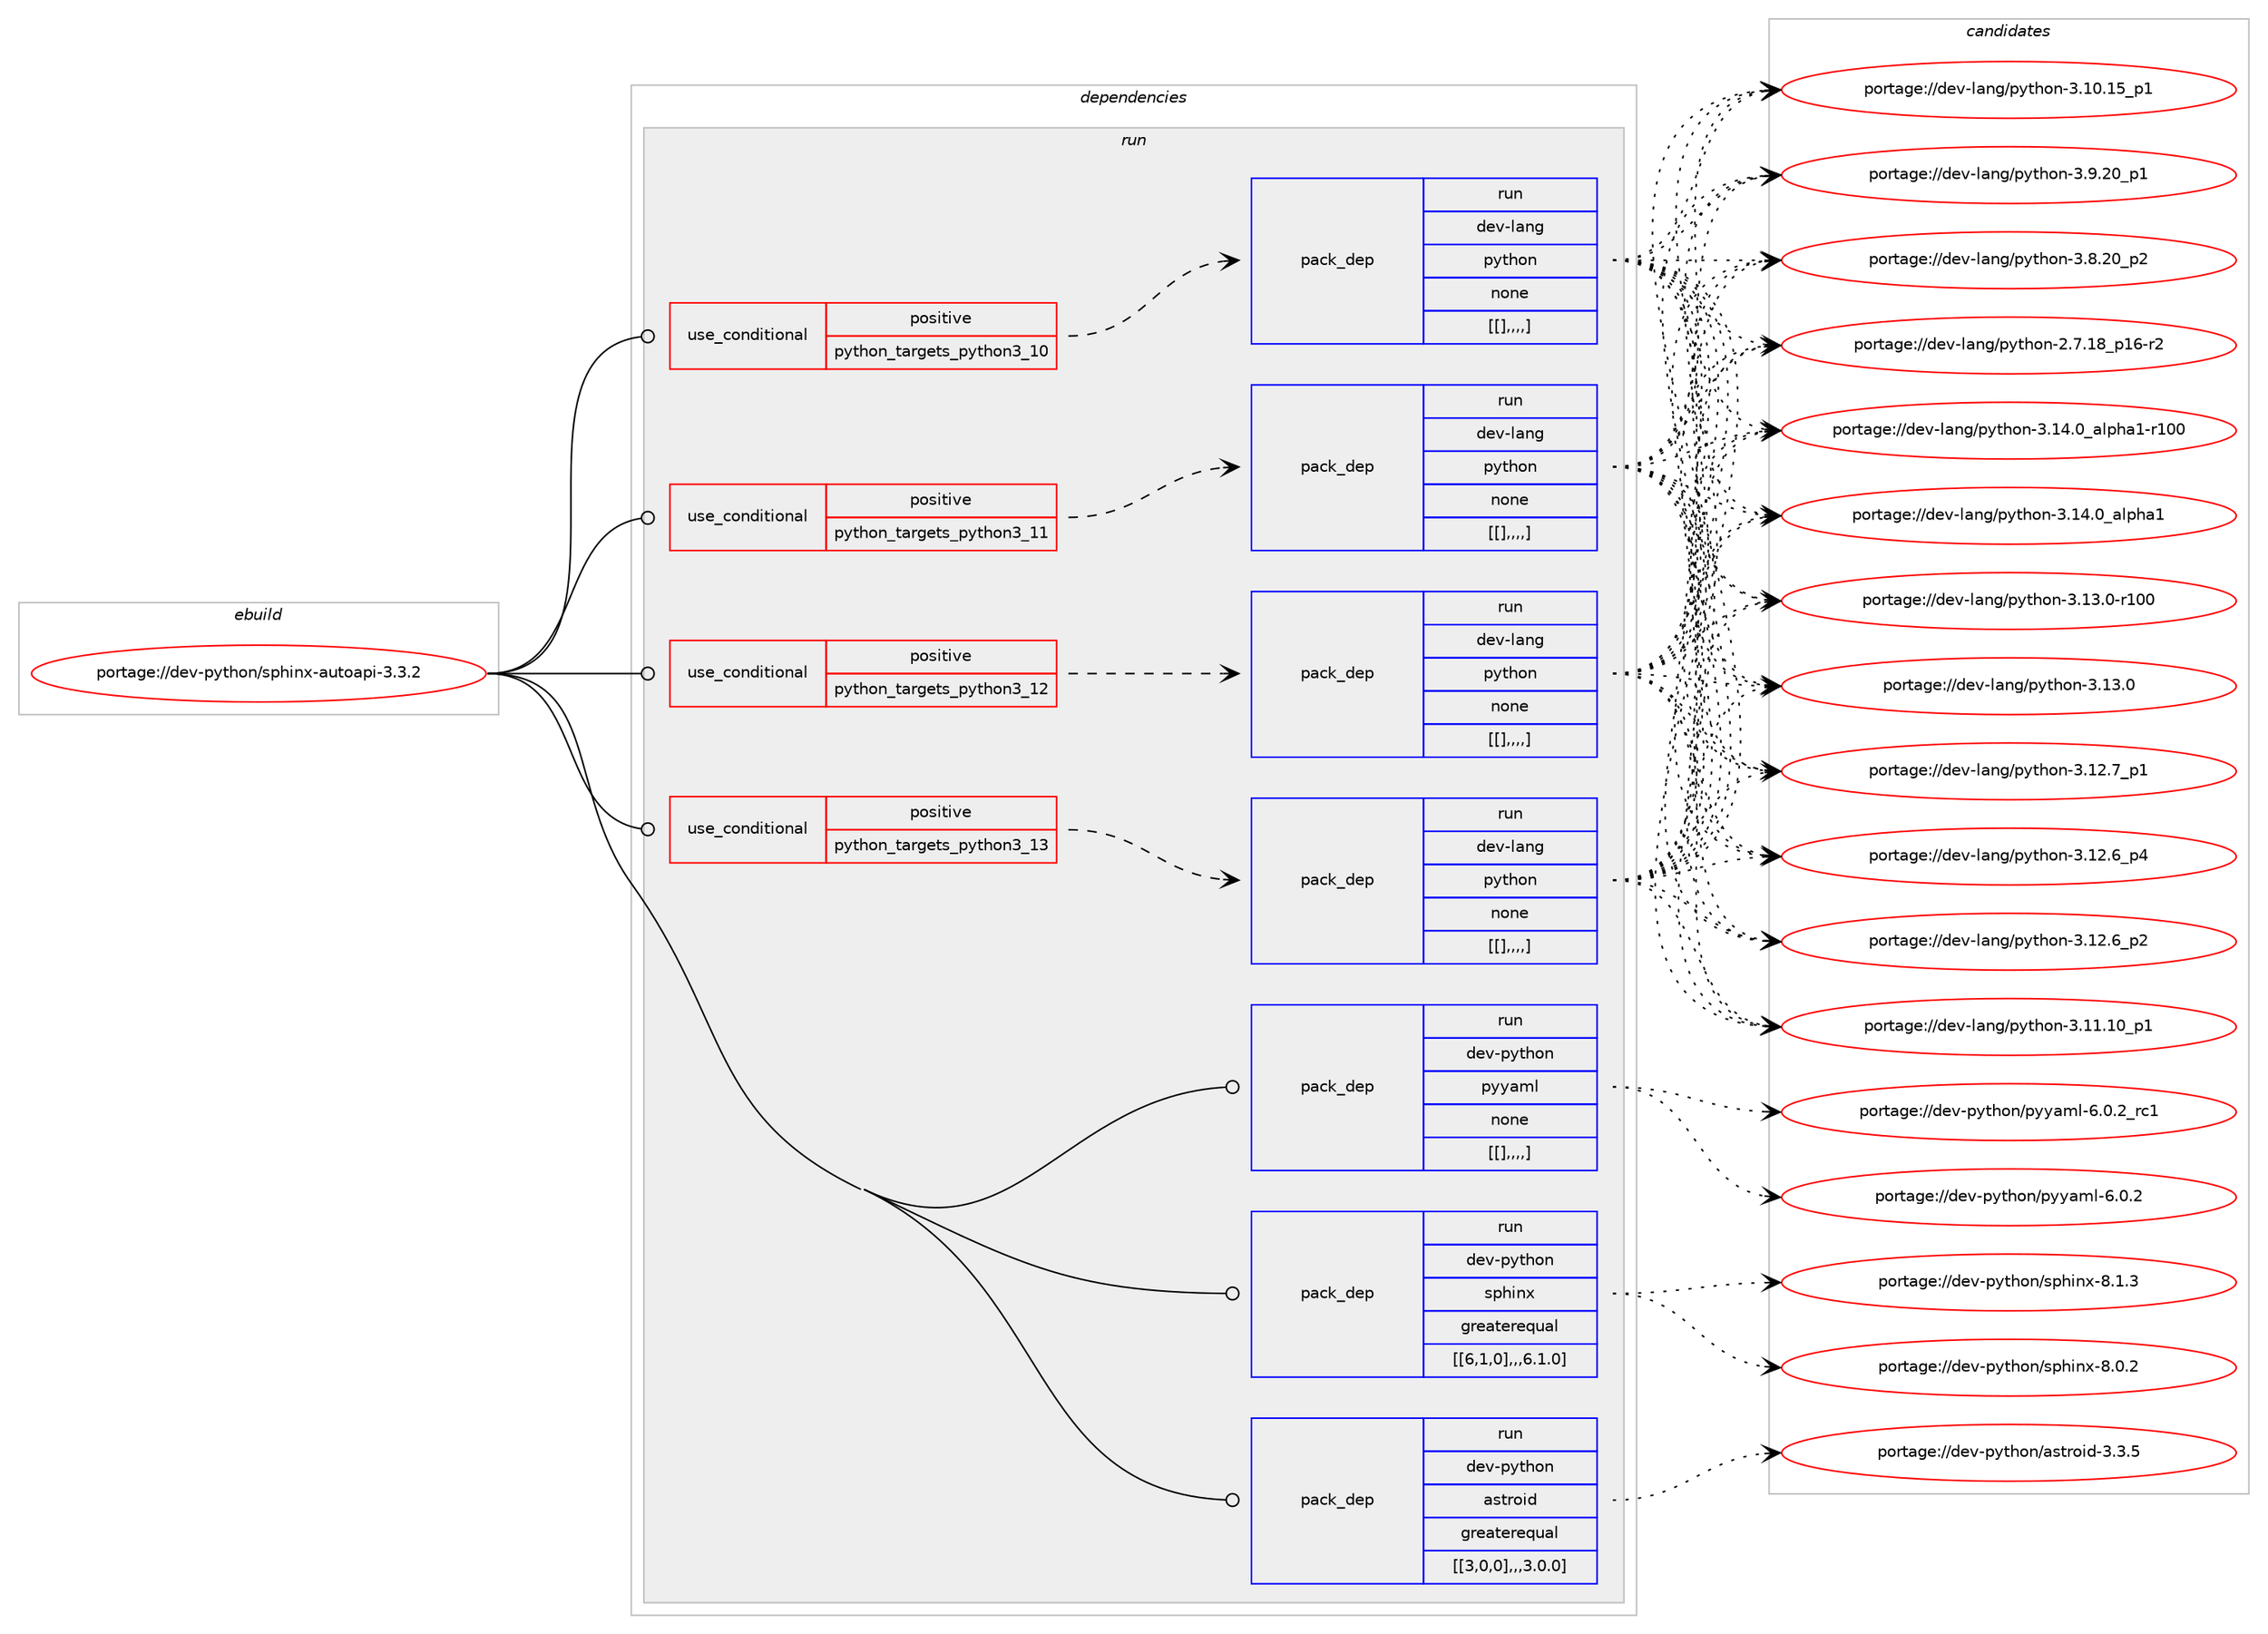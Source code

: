 digraph prolog {

# *************
# Graph options
# *************

newrank=true;
concentrate=true;
compound=true;
graph [rankdir=LR,fontname=Helvetica,fontsize=10,ranksep=1.5];#, ranksep=2.5, nodesep=0.2];
edge  [arrowhead=vee];
node  [fontname=Helvetica,fontsize=10];

# **********
# The ebuild
# **********

subgraph cluster_leftcol {
color=gray;
label=<<i>ebuild</i>>;
id [label="portage://dev-python/sphinx-autoapi-3.3.2", color=red, width=4, href="../dev-python/sphinx-autoapi-3.3.2.svg"];
}

# ****************
# The dependencies
# ****************

subgraph cluster_midcol {
color=gray;
label=<<i>dependencies</i>>;
subgraph cluster_compile {
fillcolor="#eeeeee";
style=filled;
label=<<i>compile</i>>;
}
subgraph cluster_compileandrun {
fillcolor="#eeeeee";
style=filled;
label=<<i>compile and run</i>>;
}
subgraph cluster_run {
fillcolor="#eeeeee";
style=filled;
label=<<i>run</i>>;
subgraph cond42606 {
dependency170815 [label=<<TABLE BORDER="0" CELLBORDER="1" CELLSPACING="0" CELLPADDING="4"><TR><TD ROWSPAN="3" CELLPADDING="10">use_conditional</TD></TR><TR><TD>positive</TD></TR><TR><TD>python_targets_python3_10</TD></TR></TABLE>>, shape=none, color=red];
subgraph pack126876 {
dependency170817 [label=<<TABLE BORDER="0" CELLBORDER="1" CELLSPACING="0" CELLPADDING="4" WIDTH="220"><TR><TD ROWSPAN="6" CELLPADDING="30">pack_dep</TD></TR><TR><TD WIDTH="110">run</TD></TR><TR><TD>dev-lang</TD></TR><TR><TD>python</TD></TR><TR><TD>none</TD></TR><TR><TD>[[],,,,]</TD></TR></TABLE>>, shape=none, color=blue];
}
dependency170815:e -> dependency170817:w [weight=20,style="dashed",arrowhead="vee"];
}
id:e -> dependency170815:w [weight=20,style="solid",arrowhead="odot"];
subgraph cond42610 {
dependency170821 [label=<<TABLE BORDER="0" CELLBORDER="1" CELLSPACING="0" CELLPADDING="4"><TR><TD ROWSPAN="3" CELLPADDING="10">use_conditional</TD></TR><TR><TD>positive</TD></TR><TR><TD>python_targets_python3_11</TD></TR></TABLE>>, shape=none, color=red];
subgraph pack126880 {
dependency170823 [label=<<TABLE BORDER="0" CELLBORDER="1" CELLSPACING="0" CELLPADDING="4" WIDTH="220"><TR><TD ROWSPAN="6" CELLPADDING="30">pack_dep</TD></TR><TR><TD WIDTH="110">run</TD></TR><TR><TD>dev-lang</TD></TR><TR><TD>python</TD></TR><TR><TD>none</TD></TR><TR><TD>[[],,,,]</TD></TR></TABLE>>, shape=none, color=blue];
}
dependency170821:e -> dependency170823:w [weight=20,style="dashed",arrowhead="vee"];
}
id:e -> dependency170821:w [weight=20,style="solid",arrowhead="odot"];
subgraph cond42615 {
dependency170830 [label=<<TABLE BORDER="0" CELLBORDER="1" CELLSPACING="0" CELLPADDING="4"><TR><TD ROWSPAN="3" CELLPADDING="10">use_conditional</TD></TR><TR><TD>positive</TD></TR><TR><TD>python_targets_python3_12</TD></TR></TABLE>>, shape=none, color=red];
subgraph pack126910 {
dependency170947 [label=<<TABLE BORDER="0" CELLBORDER="1" CELLSPACING="0" CELLPADDING="4" WIDTH="220"><TR><TD ROWSPAN="6" CELLPADDING="30">pack_dep</TD></TR><TR><TD WIDTH="110">run</TD></TR><TR><TD>dev-lang</TD></TR><TR><TD>python</TD></TR><TR><TD>none</TD></TR><TR><TD>[[],,,,]</TD></TR></TABLE>>, shape=none, color=blue];
}
dependency170830:e -> dependency170947:w [weight=20,style="dashed",arrowhead="vee"];
}
id:e -> dependency170830:w [weight=20,style="solid",arrowhead="odot"];
subgraph cond42663 {
dependency170969 [label=<<TABLE BORDER="0" CELLBORDER="1" CELLSPACING="0" CELLPADDING="4"><TR><TD ROWSPAN="3" CELLPADDING="10">use_conditional</TD></TR><TR><TD>positive</TD></TR><TR><TD>python_targets_python3_13</TD></TR></TABLE>>, shape=none, color=red];
subgraph pack126966 {
dependency170975 [label=<<TABLE BORDER="0" CELLBORDER="1" CELLSPACING="0" CELLPADDING="4" WIDTH="220"><TR><TD ROWSPAN="6" CELLPADDING="30">pack_dep</TD></TR><TR><TD WIDTH="110">run</TD></TR><TR><TD>dev-lang</TD></TR><TR><TD>python</TD></TR><TR><TD>none</TD></TR><TR><TD>[[],,,,]</TD></TR></TABLE>>, shape=none, color=blue];
}
dependency170969:e -> dependency170975:w [weight=20,style="dashed",arrowhead="vee"];
}
id:e -> dependency170969:w [weight=20,style="solid",arrowhead="odot"];
subgraph pack126971 {
dependency170996 [label=<<TABLE BORDER="0" CELLBORDER="1" CELLSPACING="0" CELLPADDING="4" WIDTH="220"><TR><TD ROWSPAN="6" CELLPADDING="30">pack_dep</TD></TR><TR><TD WIDTH="110">run</TD></TR><TR><TD>dev-python</TD></TR><TR><TD>astroid</TD></TR><TR><TD>greaterequal</TD></TR><TR><TD>[[3,0,0],,,3.0.0]</TD></TR></TABLE>>, shape=none, color=blue];
}
id:e -> dependency170996:w [weight=20,style="solid",arrowhead="odot"];
subgraph pack126987 {
dependency171000 [label=<<TABLE BORDER="0" CELLBORDER="1" CELLSPACING="0" CELLPADDING="4" WIDTH="220"><TR><TD ROWSPAN="6" CELLPADDING="30">pack_dep</TD></TR><TR><TD WIDTH="110">run</TD></TR><TR><TD>dev-python</TD></TR><TR><TD>pyyaml</TD></TR><TR><TD>none</TD></TR><TR><TD>[[],,,,]</TD></TR></TABLE>>, shape=none, color=blue];
}
id:e -> dependency171000:w [weight=20,style="solid",arrowhead="odot"];
subgraph pack127018 {
dependency171073 [label=<<TABLE BORDER="0" CELLBORDER="1" CELLSPACING="0" CELLPADDING="4" WIDTH="220"><TR><TD ROWSPAN="6" CELLPADDING="30">pack_dep</TD></TR><TR><TD WIDTH="110">run</TD></TR><TR><TD>dev-python</TD></TR><TR><TD>sphinx</TD></TR><TR><TD>greaterequal</TD></TR><TR><TD>[[6,1,0],,,6.1.0]</TD></TR></TABLE>>, shape=none, color=blue];
}
id:e -> dependency171073:w [weight=20,style="solid",arrowhead="odot"];
}
}

# **************
# The candidates
# **************

subgraph cluster_choices {
rank=same;
color=gray;
label=<<i>candidates</i>>;

subgraph choice126700 {
color=black;
nodesep=1;
choice100101118451089711010347112121116104111110455146495246489597108112104974945114494848 [label="portage://dev-lang/python-3.14.0_alpha1-r100", color=red, width=4,href="../dev-lang/python-3.14.0_alpha1-r100.svg"];
choice1001011184510897110103471121211161041111104551464952464895971081121049749 [label="portage://dev-lang/python-3.14.0_alpha1", color=red, width=4,href="../dev-lang/python-3.14.0_alpha1.svg"];
choice1001011184510897110103471121211161041111104551464951464845114494848 [label="portage://dev-lang/python-3.13.0-r100", color=red, width=4,href="../dev-lang/python-3.13.0-r100.svg"];
choice10010111845108971101034711212111610411111045514649514648 [label="portage://dev-lang/python-3.13.0", color=red, width=4,href="../dev-lang/python-3.13.0.svg"];
choice100101118451089711010347112121116104111110455146495046559511249 [label="portage://dev-lang/python-3.12.7_p1", color=red, width=4,href="../dev-lang/python-3.12.7_p1.svg"];
choice100101118451089711010347112121116104111110455146495046549511252 [label="portage://dev-lang/python-3.12.6_p4", color=red, width=4,href="../dev-lang/python-3.12.6_p4.svg"];
choice100101118451089711010347112121116104111110455146495046549511250 [label="portage://dev-lang/python-3.12.6_p2", color=red, width=4,href="../dev-lang/python-3.12.6_p2.svg"];
choice10010111845108971101034711212111610411111045514649494649489511249 [label="portage://dev-lang/python-3.11.10_p1", color=red, width=4,href="../dev-lang/python-3.11.10_p1.svg"];
choice10010111845108971101034711212111610411111045514649484649539511249 [label="portage://dev-lang/python-3.10.15_p1", color=red, width=4,href="../dev-lang/python-3.10.15_p1.svg"];
choice100101118451089711010347112121116104111110455146574650489511249 [label="portage://dev-lang/python-3.9.20_p1", color=red, width=4,href="../dev-lang/python-3.9.20_p1.svg"];
choice100101118451089711010347112121116104111110455146564650489511250 [label="portage://dev-lang/python-3.8.20_p2", color=red, width=4,href="../dev-lang/python-3.8.20_p2.svg"];
choice100101118451089711010347112121116104111110455046554649569511249544511450 [label="portage://dev-lang/python-2.7.18_p16-r2", color=red, width=4,href="../dev-lang/python-2.7.18_p16-r2.svg"];
dependency170817:e -> choice100101118451089711010347112121116104111110455146495246489597108112104974945114494848:w [style=dotted,weight="100"];
dependency170817:e -> choice1001011184510897110103471121211161041111104551464952464895971081121049749:w [style=dotted,weight="100"];
dependency170817:e -> choice1001011184510897110103471121211161041111104551464951464845114494848:w [style=dotted,weight="100"];
dependency170817:e -> choice10010111845108971101034711212111610411111045514649514648:w [style=dotted,weight="100"];
dependency170817:e -> choice100101118451089711010347112121116104111110455146495046559511249:w [style=dotted,weight="100"];
dependency170817:e -> choice100101118451089711010347112121116104111110455146495046549511252:w [style=dotted,weight="100"];
dependency170817:e -> choice100101118451089711010347112121116104111110455146495046549511250:w [style=dotted,weight="100"];
dependency170817:e -> choice10010111845108971101034711212111610411111045514649494649489511249:w [style=dotted,weight="100"];
dependency170817:e -> choice10010111845108971101034711212111610411111045514649484649539511249:w [style=dotted,weight="100"];
dependency170817:e -> choice100101118451089711010347112121116104111110455146574650489511249:w [style=dotted,weight="100"];
dependency170817:e -> choice100101118451089711010347112121116104111110455146564650489511250:w [style=dotted,weight="100"];
dependency170817:e -> choice100101118451089711010347112121116104111110455046554649569511249544511450:w [style=dotted,weight="100"];
}
subgraph choice126721 {
color=black;
nodesep=1;
choice100101118451089711010347112121116104111110455146495246489597108112104974945114494848 [label="portage://dev-lang/python-3.14.0_alpha1-r100", color=red, width=4,href="../dev-lang/python-3.14.0_alpha1-r100.svg"];
choice1001011184510897110103471121211161041111104551464952464895971081121049749 [label="portage://dev-lang/python-3.14.0_alpha1", color=red, width=4,href="../dev-lang/python-3.14.0_alpha1.svg"];
choice1001011184510897110103471121211161041111104551464951464845114494848 [label="portage://dev-lang/python-3.13.0-r100", color=red, width=4,href="../dev-lang/python-3.13.0-r100.svg"];
choice10010111845108971101034711212111610411111045514649514648 [label="portage://dev-lang/python-3.13.0", color=red, width=4,href="../dev-lang/python-3.13.0.svg"];
choice100101118451089711010347112121116104111110455146495046559511249 [label="portage://dev-lang/python-3.12.7_p1", color=red, width=4,href="../dev-lang/python-3.12.7_p1.svg"];
choice100101118451089711010347112121116104111110455146495046549511252 [label="portage://dev-lang/python-3.12.6_p4", color=red, width=4,href="../dev-lang/python-3.12.6_p4.svg"];
choice100101118451089711010347112121116104111110455146495046549511250 [label="portage://dev-lang/python-3.12.6_p2", color=red, width=4,href="../dev-lang/python-3.12.6_p2.svg"];
choice10010111845108971101034711212111610411111045514649494649489511249 [label="portage://dev-lang/python-3.11.10_p1", color=red, width=4,href="../dev-lang/python-3.11.10_p1.svg"];
choice10010111845108971101034711212111610411111045514649484649539511249 [label="portage://dev-lang/python-3.10.15_p1", color=red, width=4,href="../dev-lang/python-3.10.15_p1.svg"];
choice100101118451089711010347112121116104111110455146574650489511249 [label="portage://dev-lang/python-3.9.20_p1", color=red, width=4,href="../dev-lang/python-3.9.20_p1.svg"];
choice100101118451089711010347112121116104111110455146564650489511250 [label="portage://dev-lang/python-3.8.20_p2", color=red, width=4,href="../dev-lang/python-3.8.20_p2.svg"];
choice100101118451089711010347112121116104111110455046554649569511249544511450 [label="portage://dev-lang/python-2.7.18_p16-r2", color=red, width=4,href="../dev-lang/python-2.7.18_p16-r2.svg"];
dependency170823:e -> choice100101118451089711010347112121116104111110455146495246489597108112104974945114494848:w [style=dotted,weight="100"];
dependency170823:e -> choice1001011184510897110103471121211161041111104551464952464895971081121049749:w [style=dotted,weight="100"];
dependency170823:e -> choice1001011184510897110103471121211161041111104551464951464845114494848:w [style=dotted,weight="100"];
dependency170823:e -> choice10010111845108971101034711212111610411111045514649514648:w [style=dotted,weight="100"];
dependency170823:e -> choice100101118451089711010347112121116104111110455146495046559511249:w [style=dotted,weight="100"];
dependency170823:e -> choice100101118451089711010347112121116104111110455146495046549511252:w [style=dotted,weight="100"];
dependency170823:e -> choice100101118451089711010347112121116104111110455146495046549511250:w [style=dotted,weight="100"];
dependency170823:e -> choice10010111845108971101034711212111610411111045514649494649489511249:w [style=dotted,weight="100"];
dependency170823:e -> choice10010111845108971101034711212111610411111045514649484649539511249:w [style=dotted,weight="100"];
dependency170823:e -> choice100101118451089711010347112121116104111110455146574650489511249:w [style=dotted,weight="100"];
dependency170823:e -> choice100101118451089711010347112121116104111110455146564650489511250:w [style=dotted,weight="100"];
dependency170823:e -> choice100101118451089711010347112121116104111110455046554649569511249544511450:w [style=dotted,weight="100"];
}
subgraph choice126738 {
color=black;
nodesep=1;
choice100101118451089711010347112121116104111110455146495246489597108112104974945114494848 [label="portage://dev-lang/python-3.14.0_alpha1-r100", color=red, width=4,href="../dev-lang/python-3.14.0_alpha1-r100.svg"];
choice1001011184510897110103471121211161041111104551464952464895971081121049749 [label="portage://dev-lang/python-3.14.0_alpha1", color=red, width=4,href="../dev-lang/python-3.14.0_alpha1.svg"];
choice1001011184510897110103471121211161041111104551464951464845114494848 [label="portage://dev-lang/python-3.13.0-r100", color=red, width=4,href="../dev-lang/python-3.13.0-r100.svg"];
choice10010111845108971101034711212111610411111045514649514648 [label="portage://dev-lang/python-3.13.0", color=red, width=4,href="../dev-lang/python-3.13.0.svg"];
choice100101118451089711010347112121116104111110455146495046559511249 [label="portage://dev-lang/python-3.12.7_p1", color=red, width=4,href="../dev-lang/python-3.12.7_p1.svg"];
choice100101118451089711010347112121116104111110455146495046549511252 [label="portage://dev-lang/python-3.12.6_p4", color=red, width=4,href="../dev-lang/python-3.12.6_p4.svg"];
choice100101118451089711010347112121116104111110455146495046549511250 [label="portage://dev-lang/python-3.12.6_p2", color=red, width=4,href="../dev-lang/python-3.12.6_p2.svg"];
choice10010111845108971101034711212111610411111045514649494649489511249 [label="portage://dev-lang/python-3.11.10_p1", color=red, width=4,href="../dev-lang/python-3.11.10_p1.svg"];
choice10010111845108971101034711212111610411111045514649484649539511249 [label="portage://dev-lang/python-3.10.15_p1", color=red, width=4,href="../dev-lang/python-3.10.15_p1.svg"];
choice100101118451089711010347112121116104111110455146574650489511249 [label="portage://dev-lang/python-3.9.20_p1", color=red, width=4,href="../dev-lang/python-3.9.20_p1.svg"];
choice100101118451089711010347112121116104111110455146564650489511250 [label="portage://dev-lang/python-3.8.20_p2", color=red, width=4,href="../dev-lang/python-3.8.20_p2.svg"];
choice100101118451089711010347112121116104111110455046554649569511249544511450 [label="portage://dev-lang/python-2.7.18_p16-r2", color=red, width=4,href="../dev-lang/python-2.7.18_p16-r2.svg"];
dependency170947:e -> choice100101118451089711010347112121116104111110455146495246489597108112104974945114494848:w [style=dotted,weight="100"];
dependency170947:e -> choice1001011184510897110103471121211161041111104551464952464895971081121049749:w [style=dotted,weight="100"];
dependency170947:e -> choice1001011184510897110103471121211161041111104551464951464845114494848:w [style=dotted,weight="100"];
dependency170947:e -> choice10010111845108971101034711212111610411111045514649514648:w [style=dotted,weight="100"];
dependency170947:e -> choice100101118451089711010347112121116104111110455146495046559511249:w [style=dotted,weight="100"];
dependency170947:e -> choice100101118451089711010347112121116104111110455146495046549511252:w [style=dotted,weight="100"];
dependency170947:e -> choice100101118451089711010347112121116104111110455146495046549511250:w [style=dotted,weight="100"];
dependency170947:e -> choice10010111845108971101034711212111610411111045514649494649489511249:w [style=dotted,weight="100"];
dependency170947:e -> choice10010111845108971101034711212111610411111045514649484649539511249:w [style=dotted,weight="100"];
dependency170947:e -> choice100101118451089711010347112121116104111110455146574650489511249:w [style=dotted,weight="100"];
dependency170947:e -> choice100101118451089711010347112121116104111110455146564650489511250:w [style=dotted,weight="100"];
dependency170947:e -> choice100101118451089711010347112121116104111110455046554649569511249544511450:w [style=dotted,weight="100"];
}
subgraph choice126797 {
color=black;
nodesep=1;
choice100101118451089711010347112121116104111110455146495246489597108112104974945114494848 [label="portage://dev-lang/python-3.14.0_alpha1-r100", color=red, width=4,href="../dev-lang/python-3.14.0_alpha1-r100.svg"];
choice1001011184510897110103471121211161041111104551464952464895971081121049749 [label="portage://dev-lang/python-3.14.0_alpha1", color=red, width=4,href="../dev-lang/python-3.14.0_alpha1.svg"];
choice1001011184510897110103471121211161041111104551464951464845114494848 [label="portage://dev-lang/python-3.13.0-r100", color=red, width=4,href="../dev-lang/python-3.13.0-r100.svg"];
choice10010111845108971101034711212111610411111045514649514648 [label="portage://dev-lang/python-3.13.0", color=red, width=4,href="../dev-lang/python-3.13.0.svg"];
choice100101118451089711010347112121116104111110455146495046559511249 [label="portage://dev-lang/python-3.12.7_p1", color=red, width=4,href="../dev-lang/python-3.12.7_p1.svg"];
choice100101118451089711010347112121116104111110455146495046549511252 [label="portage://dev-lang/python-3.12.6_p4", color=red, width=4,href="../dev-lang/python-3.12.6_p4.svg"];
choice100101118451089711010347112121116104111110455146495046549511250 [label="portage://dev-lang/python-3.12.6_p2", color=red, width=4,href="../dev-lang/python-3.12.6_p2.svg"];
choice10010111845108971101034711212111610411111045514649494649489511249 [label="portage://dev-lang/python-3.11.10_p1", color=red, width=4,href="../dev-lang/python-3.11.10_p1.svg"];
choice10010111845108971101034711212111610411111045514649484649539511249 [label="portage://dev-lang/python-3.10.15_p1", color=red, width=4,href="../dev-lang/python-3.10.15_p1.svg"];
choice100101118451089711010347112121116104111110455146574650489511249 [label="portage://dev-lang/python-3.9.20_p1", color=red, width=4,href="../dev-lang/python-3.9.20_p1.svg"];
choice100101118451089711010347112121116104111110455146564650489511250 [label="portage://dev-lang/python-3.8.20_p2", color=red, width=4,href="../dev-lang/python-3.8.20_p2.svg"];
choice100101118451089711010347112121116104111110455046554649569511249544511450 [label="portage://dev-lang/python-2.7.18_p16-r2", color=red, width=4,href="../dev-lang/python-2.7.18_p16-r2.svg"];
dependency170975:e -> choice100101118451089711010347112121116104111110455146495246489597108112104974945114494848:w [style=dotted,weight="100"];
dependency170975:e -> choice1001011184510897110103471121211161041111104551464952464895971081121049749:w [style=dotted,weight="100"];
dependency170975:e -> choice1001011184510897110103471121211161041111104551464951464845114494848:w [style=dotted,weight="100"];
dependency170975:e -> choice10010111845108971101034711212111610411111045514649514648:w [style=dotted,weight="100"];
dependency170975:e -> choice100101118451089711010347112121116104111110455146495046559511249:w [style=dotted,weight="100"];
dependency170975:e -> choice100101118451089711010347112121116104111110455146495046549511252:w [style=dotted,weight="100"];
dependency170975:e -> choice100101118451089711010347112121116104111110455146495046549511250:w [style=dotted,weight="100"];
dependency170975:e -> choice10010111845108971101034711212111610411111045514649494649489511249:w [style=dotted,weight="100"];
dependency170975:e -> choice10010111845108971101034711212111610411111045514649484649539511249:w [style=dotted,weight="100"];
dependency170975:e -> choice100101118451089711010347112121116104111110455146574650489511249:w [style=dotted,weight="100"];
dependency170975:e -> choice100101118451089711010347112121116104111110455146564650489511250:w [style=dotted,weight="100"];
dependency170975:e -> choice100101118451089711010347112121116104111110455046554649569511249544511450:w [style=dotted,weight="100"];
}
subgraph choice126812 {
color=black;
nodesep=1;
choice100101118451121211161041111104797115116114111105100455146514653 [label="portage://dev-python/astroid-3.3.5", color=red, width=4,href="../dev-python/astroid-3.3.5.svg"];
dependency170996:e -> choice100101118451121211161041111104797115116114111105100455146514653:w [style=dotted,weight="100"];
}
subgraph choice126831 {
color=black;
nodesep=1;
choice100101118451121211161041111104711212112197109108455446484650951149949 [label="portage://dev-python/pyyaml-6.0.2_rc1", color=red, width=4,href="../dev-python/pyyaml-6.0.2_rc1.svg"];
choice100101118451121211161041111104711212112197109108455446484650 [label="portage://dev-python/pyyaml-6.0.2", color=red, width=4,href="../dev-python/pyyaml-6.0.2.svg"];
dependency171000:e -> choice100101118451121211161041111104711212112197109108455446484650951149949:w [style=dotted,weight="100"];
dependency171000:e -> choice100101118451121211161041111104711212112197109108455446484650:w [style=dotted,weight="100"];
}
subgraph choice126848 {
color=black;
nodesep=1;
choice1001011184511212111610411111047115112104105110120455646494651 [label="portage://dev-python/sphinx-8.1.3", color=red, width=4,href="../dev-python/sphinx-8.1.3.svg"];
choice1001011184511212111610411111047115112104105110120455646484650 [label="portage://dev-python/sphinx-8.0.2", color=red, width=4,href="../dev-python/sphinx-8.0.2.svg"];
dependency171073:e -> choice1001011184511212111610411111047115112104105110120455646494651:w [style=dotted,weight="100"];
dependency171073:e -> choice1001011184511212111610411111047115112104105110120455646484650:w [style=dotted,weight="100"];
}
}

}
